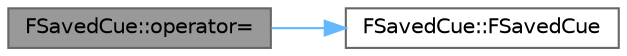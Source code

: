 digraph "FSavedCue::operator="
{
 // INTERACTIVE_SVG=YES
 // LATEX_PDF_SIZE
  bgcolor="transparent";
  edge [fontname=Helvetica,fontsize=10,labelfontname=Helvetica,labelfontsize=10];
  node [fontname=Helvetica,fontsize=10,shape=box,height=0.2,width=0.4];
  rankdir="LR";
  Node1 [id="Node000001",label="FSavedCue::operator=",height=0.2,width=0.4,color="gray40", fillcolor="grey60", style="filled", fontcolor="black",tooltip=" "];
  Node1 -> Node2 [id="edge1_Node000001_Node000002",color="steelblue1",style="solid",tooltip=" "];
  Node2 [id="Node000002",label="FSavedCue::FSavedCue",height=0.2,width=0.4,color="grey40", fillcolor="white", style="filled",URL="$d7/ddf/structFSavedCue.html#a4a5a226b7eedbc4896ab2d7f0db76000",tooltip=" "];
}
